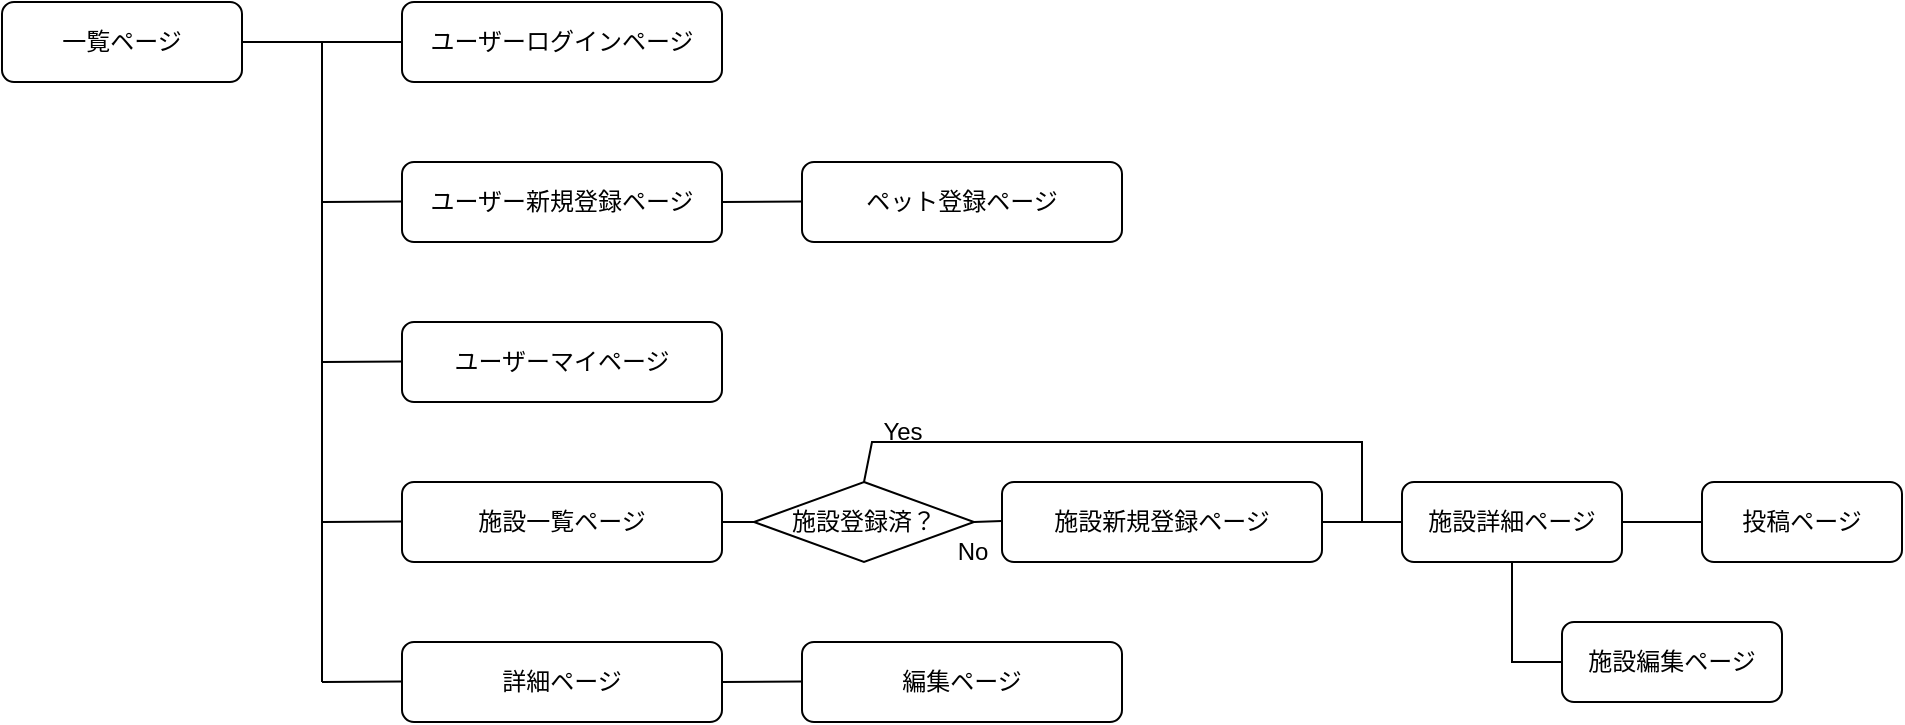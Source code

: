 <mxfile>
    <diagram id="FgG4aA4ougtL3wQKwvKR" name="ページ1">
        <mxGraphModel dx="493" dy="473" grid="1" gridSize="10" guides="1" tooltips="1" connect="1" arrows="1" fold="1" page="1" pageScale="1" pageWidth="1169" pageHeight="827" background="#ffffff" math="0" shadow="0">
            <root>
                <mxCell id="0"/>
                <mxCell id="1" parent="0"/>
                <mxCell id="11" style="edgeStyle=none;html=1;exitX=1;exitY=0.5;exitDx=0;exitDy=0;entryX=0;entryY=0.5;entryDx=0;entryDy=0;endArrow=none;endFill=0;" parent="1" source="2" target="3" edge="1">
                    <mxGeometry relative="1" as="geometry"/>
                </mxCell>
                <mxCell id="2" value="一覧ページ" style="rounded=1;whiteSpace=wrap;html=1;" parent="1" vertex="1">
                    <mxGeometry x="80" y="80" width="120" height="40" as="geometry"/>
                </mxCell>
                <mxCell id="3" value="ユーザーログインページ" style="rounded=1;whiteSpace=wrap;html=1;" parent="1" vertex="1">
                    <mxGeometry x="280" y="80" width="160" height="40" as="geometry"/>
                </mxCell>
                <mxCell id="4" value="詳細ページ" style="rounded=1;whiteSpace=wrap;html=1;" parent="1" vertex="1">
                    <mxGeometry x="280" y="400" width="160" height="40" as="geometry"/>
                </mxCell>
                <mxCell id="5" value="施設一覧ページ" style="rounded=1;whiteSpace=wrap;html=1;" parent="1" vertex="1">
                    <mxGeometry x="280" y="320" width="160" height="40" as="geometry"/>
                </mxCell>
                <mxCell id="6" value="ユーザーマイページ" style="rounded=1;whiteSpace=wrap;html=1;" parent="1" vertex="1">
                    <mxGeometry x="280" y="240" width="160" height="40" as="geometry"/>
                </mxCell>
                <mxCell id="7" value="ユーザー新規登録ページ" style="rounded=1;whiteSpace=wrap;html=1;" parent="1" vertex="1">
                    <mxGeometry x="280" y="160" width="160" height="40" as="geometry"/>
                </mxCell>
                <mxCell id="8" value="ペット登録ページ" style="rounded=1;whiteSpace=wrap;html=1;" parent="1" vertex="1">
                    <mxGeometry x="480" y="160" width="160" height="40" as="geometry"/>
                </mxCell>
                <mxCell id="9" value="編集ページ" style="rounded=1;whiteSpace=wrap;html=1;" parent="1" vertex="1">
                    <mxGeometry x="480" y="400" width="160" height="40" as="geometry"/>
                </mxCell>
                <mxCell id="10" value="" style="endArrow=none;html=1;" parent="1" edge="1">
                    <mxGeometry width="50" height="50" relative="1" as="geometry">
                        <mxPoint x="240" y="420" as="sourcePoint"/>
                        <mxPoint x="240" y="100" as="targetPoint"/>
                    </mxGeometry>
                </mxCell>
                <mxCell id="12" style="edgeStyle=none;html=1;entryX=0;entryY=0.5;entryDx=0;entryDy=0;endArrow=none;endFill=0;" parent="1" edge="1">
                    <mxGeometry relative="1" as="geometry">
                        <mxPoint x="440" y="180" as="sourcePoint"/>
                        <mxPoint x="480" y="179.76" as="targetPoint"/>
                    </mxGeometry>
                </mxCell>
                <mxCell id="13" style="edgeStyle=none;html=1;entryX=0;entryY=0.5;entryDx=0;entryDy=0;endArrow=none;endFill=0;" parent="1" edge="1">
                    <mxGeometry relative="1" as="geometry">
                        <mxPoint x="240" y="180" as="sourcePoint"/>
                        <mxPoint x="280" y="179.76" as="targetPoint"/>
                    </mxGeometry>
                </mxCell>
                <mxCell id="14" style="edgeStyle=none;html=1;entryX=0;entryY=0.5;entryDx=0;entryDy=0;endArrow=none;endFill=0;" parent="1" edge="1">
                    <mxGeometry relative="1" as="geometry">
                        <mxPoint x="240" y="260" as="sourcePoint"/>
                        <mxPoint x="280" y="259.76" as="targetPoint"/>
                    </mxGeometry>
                </mxCell>
                <mxCell id="15" style="edgeStyle=none;html=1;entryX=0;entryY=0.5;entryDx=0;entryDy=0;endArrow=none;endFill=0;" parent="1" edge="1">
                    <mxGeometry relative="1" as="geometry">
                        <mxPoint x="240" y="340.0" as="sourcePoint"/>
                        <mxPoint x="280" y="339.76" as="targetPoint"/>
                    </mxGeometry>
                </mxCell>
                <mxCell id="16" style="edgeStyle=none;html=1;entryX=0;entryY=0.5;entryDx=0;entryDy=0;endArrow=none;endFill=0;" parent="1" edge="1">
                    <mxGeometry relative="1" as="geometry">
                        <mxPoint x="240" y="420" as="sourcePoint"/>
                        <mxPoint x="280" y="419.76" as="targetPoint"/>
                    </mxGeometry>
                </mxCell>
                <mxCell id="17" style="edgeStyle=none;html=1;entryX=0;entryY=0.5;entryDx=0;entryDy=0;endArrow=none;endFill=0;" parent="1" edge="1">
                    <mxGeometry relative="1" as="geometry">
                        <mxPoint x="440" y="420" as="sourcePoint"/>
                        <mxPoint x="480" y="419.76" as="targetPoint"/>
                    </mxGeometry>
                </mxCell>
                <mxCell id="21" value="" style="edgeStyle=none;html=1;endArrow=none;endFill=0;entryX=0;entryY=0.5;entryDx=0;entryDy=0;" parent="1" source="18" target="28" edge="1">
                    <mxGeometry relative="1" as="geometry">
                        <mxPoint x="810" y="340" as="targetPoint"/>
                    </mxGeometry>
                </mxCell>
                <mxCell id="18" value="施設新規登録ページ" style="rounded=1;whiteSpace=wrap;html=1;" parent="1" vertex="1">
                    <mxGeometry x="580" y="320" width="160" height="40" as="geometry"/>
                </mxCell>
                <mxCell id="19" style="edgeStyle=none;html=1;entryX=0;entryY=0.5;entryDx=0;entryDy=0;endArrow=none;endFill=0;exitX=1;exitY=0.5;exitDx=0;exitDy=0;" parent="1" source="22" edge="1">
                    <mxGeometry relative="1" as="geometry">
                        <mxPoint x="540" y="339.74" as="sourcePoint"/>
                        <mxPoint x="580" y="339.5" as="targetPoint"/>
                    </mxGeometry>
                </mxCell>
                <mxCell id="20" value="投稿ページ" style="rounded=1;whiteSpace=wrap;html=1;" parent="1" vertex="1">
                    <mxGeometry x="930" y="320" width="100" height="40" as="geometry"/>
                </mxCell>
                <mxCell id="24" style="edgeStyle=none;html=1;exitX=0;exitY=0.5;exitDx=0;exitDy=0;entryX=1;entryY=0.5;entryDx=0;entryDy=0;endArrow=none;endFill=0;" parent="1" source="22" target="5" edge="1">
                    <mxGeometry relative="1" as="geometry"/>
                </mxCell>
                <mxCell id="25" style="edgeStyle=none;html=1;exitX=0.5;exitY=0;exitDx=0;exitDy=0;endArrow=none;endFill=0;rounded=0;" parent="1" source="22" edge="1">
                    <mxGeometry relative="1" as="geometry">
                        <mxPoint x="760" y="340" as="targetPoint"/>
                        <Array as="points">
                            <mxPoint x="515" y="300"/>
                            <mxPoint x="760" y="300"/>
                        </Array>
                    </mxGeometry>
                </mxCell>
                <mxCell id="22" value="施設登録済？" style="rhombus;whiteSpace=wrap;html=1;" parent="1" vertex="1">
                    <mxGeometry x="456" y="320" width="110" height="40" as="geometry"/>
                </mxCell>
                <mxCell id="26" value="Yes" style="text;html=1;align=center;verticalAlign=middle;resizable=0;points=[];autosize=1;strokeColor=none;fillColor=none;" parent="1" vertex="1">
                    <mxGeometry x="510" y="280" width="40" height="30" as="geometry"/>
                </mxCell>
                <mxCell id="27" value="No" style="text;html=1;align=center;verticalAlign=middle;resizable=0;points=[];autosize=1;strokeColor=none;fillColor=none;" parent="1" vertex="1">
                    <mxGeometry x="545" y="340" width="40" height="30" as="geometry"/>
                </mxCell>
                <mxCell id="29" style="edgeStyle=none;html=1;exitX=1;exitY=0.5;exitDx=0;exitDy=0;entryX=0;entryY=0.5;entryDx=0;entryDy=0;endArrow=none;endFill=0;" edge="1" parent="1" source="28" target="20">
                    <mxGeometry relative="1" as="geometry"/>
                </mxCell>
                <mxCell id="31" style="edgeStyle=none;html=1;exitX=0.5;exitY=1;exitDx=0;exitDy=0;entryX=0;entryY=0.5;entryDx=0;entryDy=0;endArrow=none;endFill=0;rounded=0;" edge="1" parent="1" source="28" target="30">
                    <mxGeometry relative="1" as="geometry">
                        <Array as="points">
                            <mxPoint x="835" y="410"/>
                        </Array>
                    </mxGeometry>
                </mxCell>
                <mxCell id="28" value="施設詳細ページ" style="rounded=1;whiteSpace=wrap;html=1;" vertex="1" parent="1">
                    <mxGeometry x="780" y="320" width="110" height="40" as="geometry"/>
                </mxCell>
                <mxCell id="30" value="施設編集ページ" style="rounded=1;whiteSpace=wrap;html=1;" vertex="1" parent="1">
                    <mxGeometry x="860" y="390" width="110" height="40" as="geometry"/>
                </mxCell>
            </root>
        </mxGraphModel>
    </diagram>
</mxfile>
